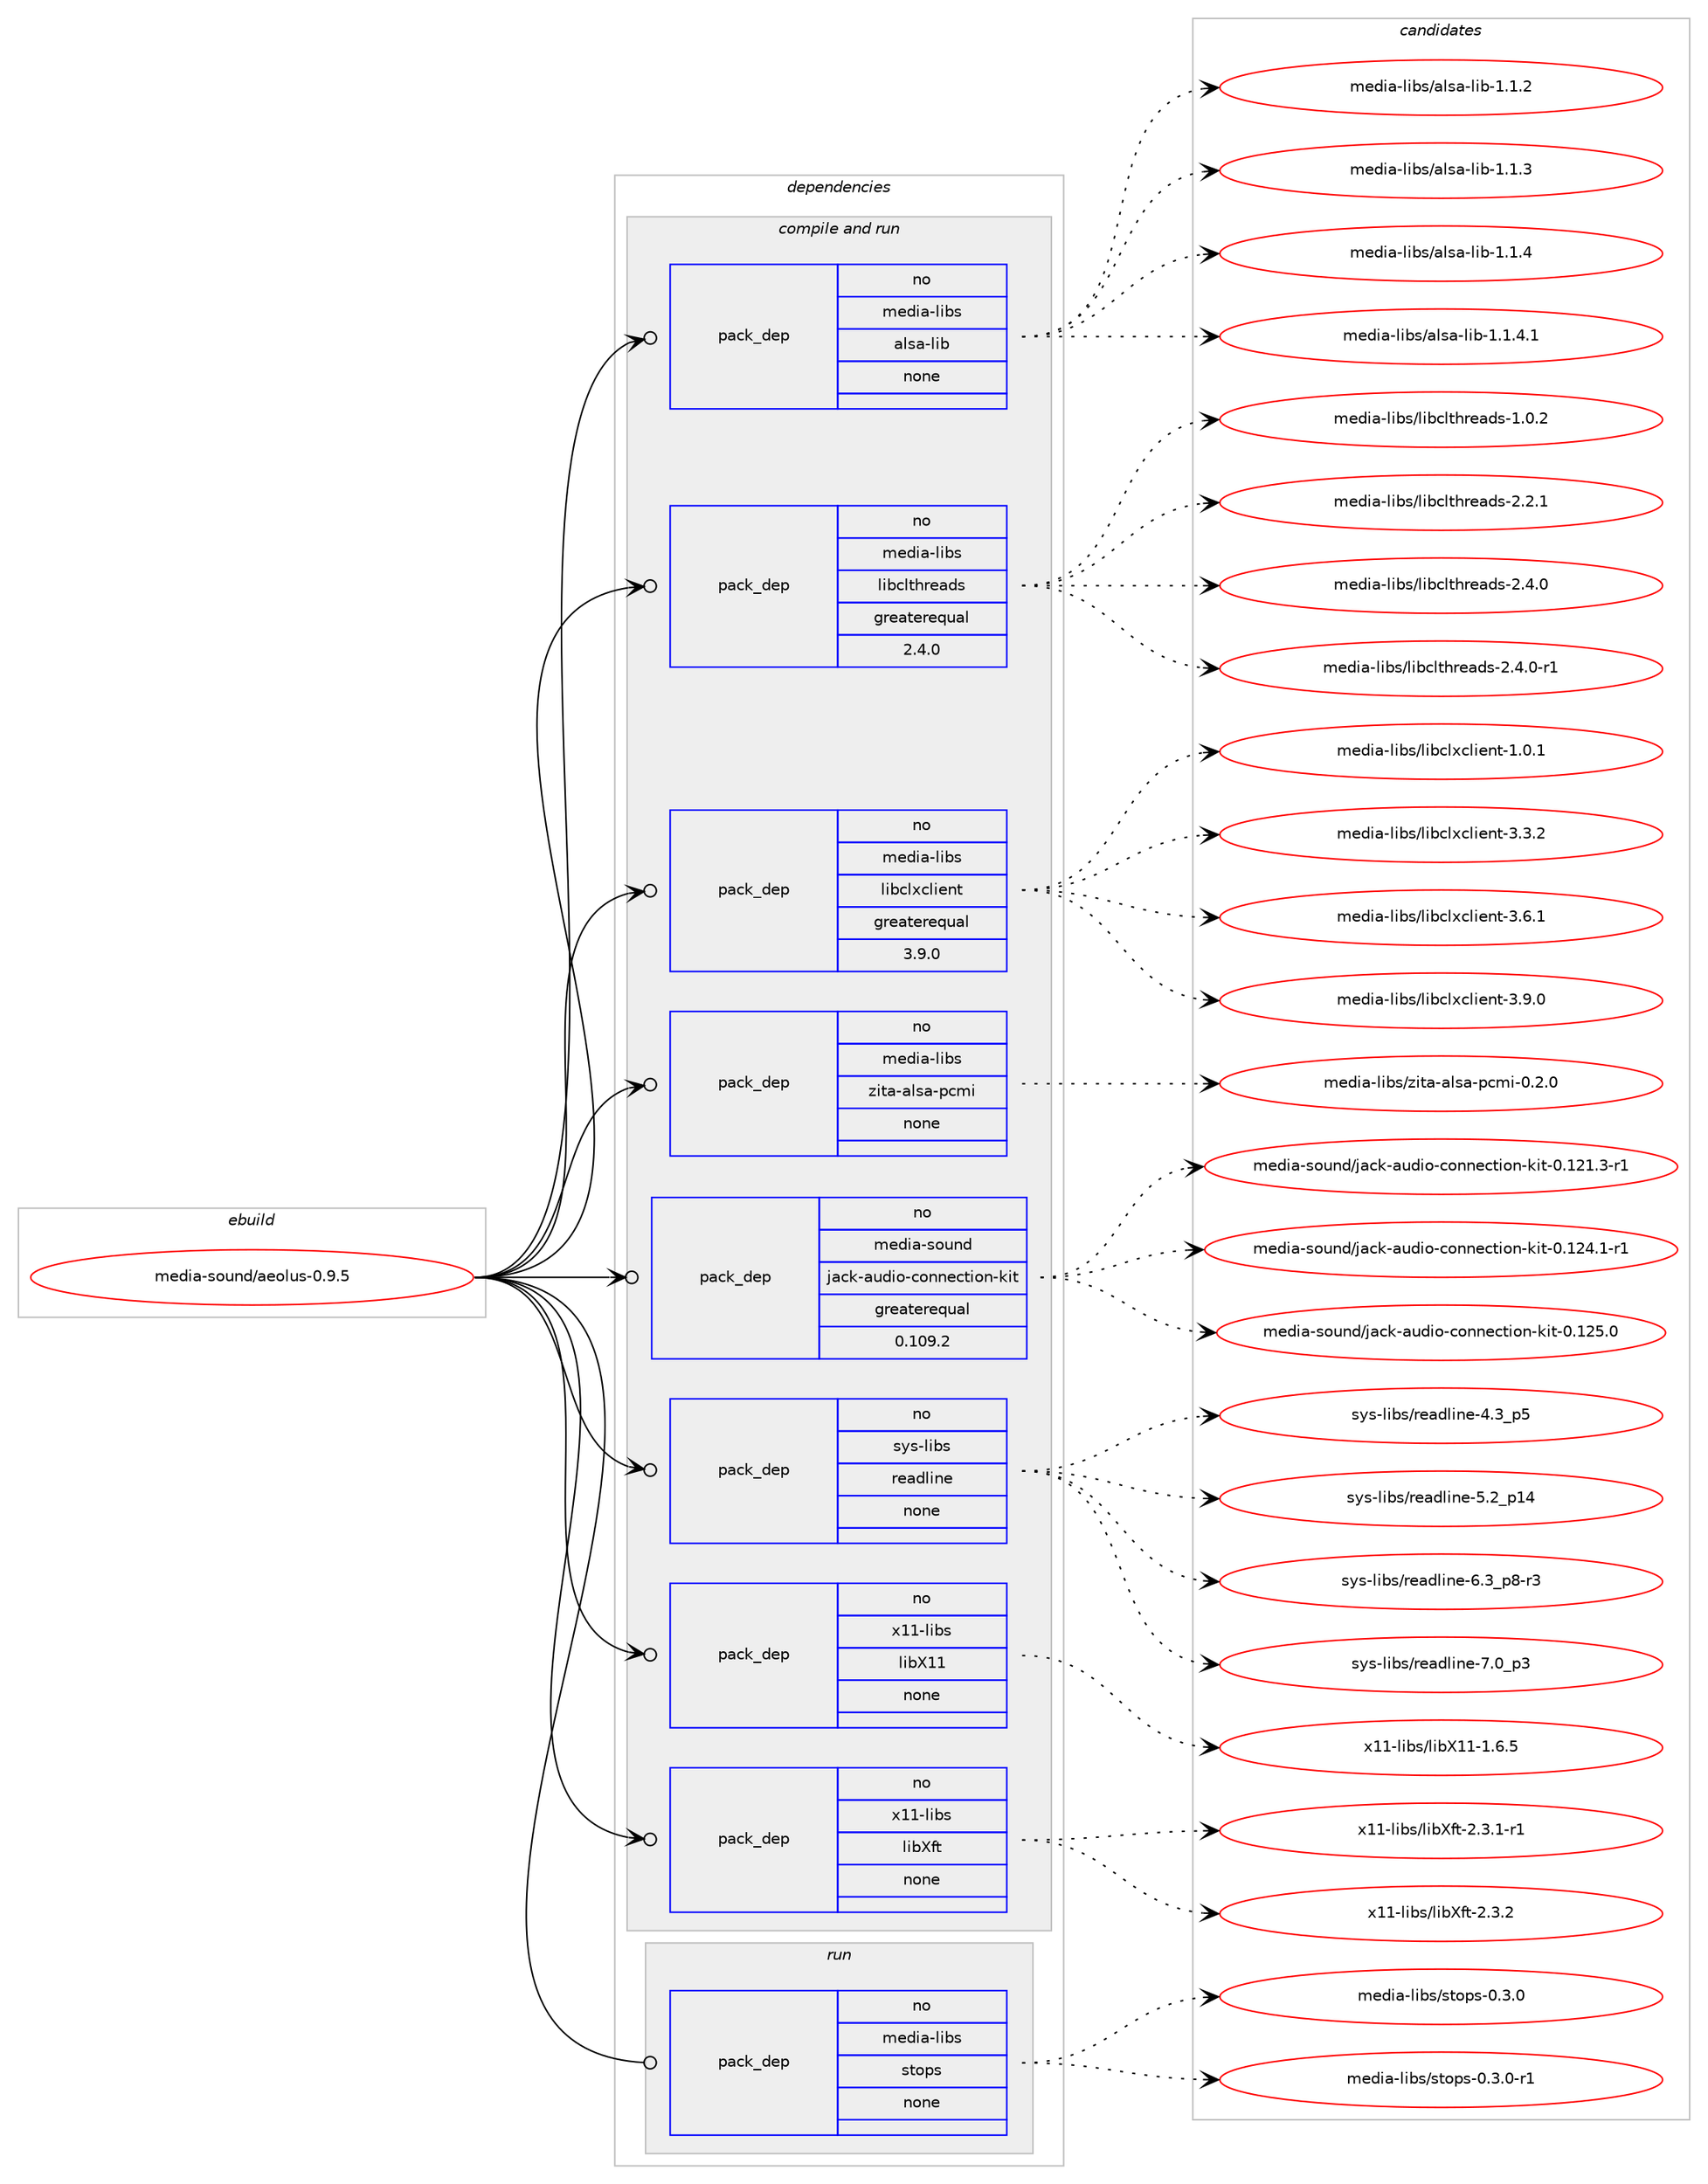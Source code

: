 digraph prolog {

# *************
# Graph options
# *************

newrank=true;
concentrate=true;
compound=true;
graph [rankdir=LR,fontname=Helvetica,fontsize=10,ranksep=1.5];#, ranksep=2.5, nodesep=0.2];
edge  [arrowhead=vee];
node  [fontname=Helvetica,fontsize=10];

# **********
# The ebuild
# **********

subgraph cluster_leftcol {
color=gray;
rank=same;
label=<<i>ebuild</i>>;
id [label="media-sound/aeolus-0.9.5", color=red, width=4, href="../media-sound/aeolus-0.9.5.svg"];
}

# ****************
# The dependencies
# ****************

subgraph cluster_midcol {
color=gray;
label=<<i>dependencies</i>>;
subgraph cluster_compile {
fillcolor="#eeeeee";
style=filled;
label=<<i>compile</i>>;
}
subgraph cluster_compileandrun {
fillcolor="#eeeeee";
style=filled;
label=<<i>compile and run</i>>;
subgraph pack279222 {
dependency377988 [label=<<TABLE BORDER="0" CELLBORDER="1" CELLSPACING="0" CELLPADDING="4" WIDTH="220"><TR><TD ROWSPAN="6" CELLPADDING="30">pack_dep</TD></TR><TR><TD WIDTH="110">no</TD></TR><TR><TD>media-libs</TD></TR><TR><TD>alsa-lib</TD></TR><TR><TD>none</TD></TR><TR><TD></TD></TR></TABLE>>, shape=none, color=blue];
}
id:e -> dependency377988:w [weight=20,style="solid",arrowhead="odotvee"];
subgraph pack279223 {
dependency377989 [label=<<TABLE BORDER="0" CELLBORDER="1" CELLSPACING="0" CELLPADDING="4" WIDTH="220"><TR><TD ROWSPAN="6" CELLPADDING="30">pack_dep</TD></TR><TR><TD WIDTH="110">no</TD></TR><TR><TD>media-libs</TD></TR><TR><TD>libclthreads</TD></TR><TR><TD>greaterequal</TD></TR><TR><TD>2.4.0</TD></TR></TABLE>>, shape=none, color=blue];
}
id:e -> dependency377989:w [weight=20,style="solid",arrowhead="odotvee"];
subgraph pack279224 {
dependency377990 [label=<<TABLE BORDER="0" CELLBORDER="1" CELLSPACING="0" CELLPADDING="4" WIDTH="220"><TR><TD ROWSPAN="6" CELLPADDING="30">pack_dep</TD></TR><TR><TD WIDTH="110">no</TD></TR><TR><TD>media-libs</TD></TR><TR><TD>libclxclient</TD></TR><TR><TD>greaterequal</TD></TR><TR><TD>3.9.0</TD></TR></TABLE>>, shape=none, color=blue];
}
id:e -> dependency377990:w [weight=20,style="solid",arrowhead="odotvee"];
subgraph pack279225 {
dependency377991 [label=<<TABLE BORDER="0" CELLBORDER="1" CELLSPACING="0" CELLPADDING="4" WIDTH="220"><TR><TD ROWSPAN="6" CELLPADDING="30">pack_dep</TD></TR><TR><TD WIDTH="110">no</TD></TR><TR><TD>media-libs</TD></TR><TR><TD>zita-alsa-pcmi</TD></TR><TR><TD>none</TD></TR><TR><TD></TD></TR></TABLE>>, shape=none, color=blue];
}
id:e -> dependency377991:w [weight=20,style="solid",arrowhead="odotvee"];
subgraph pack279226 {
dependency377992 [label=<<TABLE BORDER="0" CELLBORDER="1" CELLSPACING="0" CELLPADDING="4" WIDTH="220"><TR><TD ROWSPAN="6" CELLPADDING="30">pack_dep</TD></TR><TR><TD WIDTH="110">no</TD></TR><TR><TD>media-sound</TD></TR><TR><TD>jack-audio-connection-kit</TD></TR><TR><TD>greaterequal</TD></TR><TR><TD>0.109.2</TD></TR></TABLE>>, shape=none, color=blue];
}
id:e -> dependency377992:w [weight=20,style="solid",arrowhead="odotvee"];
subgraph pack279227 {
dependency377993 [label=<<TABLE BORDER="0" CELLBORDER="1" CELLSPACING="0" CELLPADDING="4" WIDTH="220"><TR><TD ROWSPAN="6" CELLPADDING="30">pack_dep</TD></TR><TR><TD WIDTH="110">no</TD></TR><TR><TD>sys-libs</TD></TR><TR><TD>readline</TD></TR><TR><TD>none</TD></TR><TR><TD></TD></TR></TABLE>>, shape=none, color=blue];
}
id:e -> dependency377993:w [weight=20,style="solid",arrowhead="odotvee"];
subgraph pack279228 {
dependency377994 [label=<<TABLE BORDER="0" CELLBORDER="1" CELLSPACING="0" CELLPADDING="4" WIDTH="220"><TR><TD ROWSPAN="6" CELLPADDING="30">pack_dep</TD></TR><TR><TD WIDTH="110">no</TD></TR><TR><TD>x11-libs</TD></TR><TR><TD>libX11</TD></TR><TR><TD>none</TD></TR><TR><TD></TD></TR></TABLE>>, shape=none, color=blue];
}
id:e -> dependency377994:w [weight=20,style="solid",arrowhead="odotvee"];
subgraph pack279229 {
dependency377995 [label=<<TABLE BORDER="0" CELLBORDER="1" CELLSPACING="0" CELLPADDING="4" WIDTH="220"><TR><TD ROWSPAN="6" CELLPADDING="30">pack_dep</TD></TR><TR><TD WIDTH="110">no</TD></TR><TR><TD>x11-libs</TD></TR><TR><TD>libXft</TD></TR><TR><TD>none</TD></TR><TR><TD></TD></TR></TABLE>>, shape=none, color=blue];
}
id:e -> dependency377995:w [weight=20,style="solid",arrowhead="odotvee"];
}
subgraph cluster_run {
fillcolor="#eeeeee";
style=filled;
label=<<i>run</i>>;
subgraph pack279230 {
dependency377996 [label=<<TABLE BORDER="0" CELLBORDER="1" CELLSPACING="0" CELLPADDING="4" WIDTH="220"><TR><TD ROWSPAN="6" CELLPADDING="30">pack_dep</TD></TR><TR><TD WIDTH="110">no</TD></TR><TR><TD>media-libs</TD></TR><TR><TD>stops</TD></TR><TR><TD>none</TD></TR><TR><TD></TD></TR></TABLE>>, shape=none, color=blue];
}
id:e -> dependency377996:w [weight=20,style="solid",arrowhead="odot"];
}
}

# **************
# The candidates
# **************

subgraph cluster_choices {
rank=same;
color=gray;
label=<<i>candidates</i>>;

subgraph choice279222 {
color=black;
nodesep=1;
choice1091011001059745108105981154797108115974510810598454946494650 [label="media-libs/alsa-lib-1.1.2", color=red, width=4,href="../media-libs/alsa-lib-1.1.2.svg"];
choice1091011001059745108105981154797108115974510810598454946494651 [label="media-libs/alsa-lib-1.1.3", color=red, width=4,href="../media-libs/alsa-lib-1.1.3.svg"];
choice1091011001059745108105981154797108115974510810598454946494652 [label="media-libs/alsa-lib-1.1.4", color=red, width=4,href="../media-libs/alsa-lib-1.1.4.svg"];
choice10910110010597451081059811547971081159745108105984549464946524649 [label="media-libs/alsa-lib-1.1.4.1", color=red, width=4,href="../media-libs/alsa-lib-1.1.4.1.svg"];
dependency377988:e -> choice1091011001059745108105981154797108115974510810598454946494650:w [style=dotted,weight="100"];
dependency377988:e -> choice1091011001059745108105981154797108115974510810598454946494651:w [style=dotted,weight="100"];
dependency377988:e -> choice1091011001059745108105981154797108115974510810598454946494652:w [style=dotted,weight="100"];
dependency377988:e -> choice10910110010597451081059811547971081159745108105984549464946524649:w [style=dotted,weight="100"];
}
subgraph choice279223 {
color=black;
nodesep=1;
choice10910110010597451081059811547108105989910811610411410197100115454946484650 [label="media-libs/libclthreads-1.0.2", color=red, width=4,href="../media-libs/libclthreads-1.0.2.svg"];
choice10910110010597451081059811547108105989910811610411410197100115455046504649 [label="media-libs/libclthreads-2.2.1", color=red, width=4,href="../media-libs/libclthreads-2.2.1.svg"];
choice10910110010597451081059811547108105989910811610411410197100115455046524648 [label="media-libs/libclthreads-2.4.0", color=red, width=4,href="../media-libs/libclthreads-2.4.0.svg"];
choice109101100105974510810598115471081059899108116104114101971001154550465246484511449 [label="media-libs/libclthreads-2.4.0-r1", color=red, width=4,href="../media-libs/libclthreads-2.4.0-r1.svg"];
dependency377989:e -> choice10910110010597451081059811547108105989910811610411410197100115454946484650:w [style=dotted,weight="100"];
dependency377989:e -> choice10910110010597451081059811547108105989910811610411410197100115455046504649:w [style=dotted,weight="100"];
dependency377989:e -> choice10910110010597451081059811547108105989910811610411410197100115455046524648:w [style=dotted,weight="100"];
dependency377989:e -> choice109101100105974510810598115471081059899108116104114101971001154550465246484511449:w [style=dotted,weight="100"];
}
subgraph choice279224 {
color=black;
nodesep=1;
choice10910110010597451081059811547108105989910812099108105101110116454946484649 [label="media-libs/libclxclient-1.0.1", color=red, width=4,href="../media-libs/libclxclient-1.0.1.svg"];
choice10910110010597451081059811547108105989910812099108105101110116455146514650 [label="media-libs/libclxclient-3.3.2", color=red, width=4,href="../media-libs/libclxclient-3.3.2.svg"];
choice10910110010597451081059811547108105989910812099108105101110116455146544649 [label="media-libs/libclxclient-3.6.1", color=red, width=4,href="../media-libs/libclxclient-3.6.1.svg"];
choice10910110010597451081059811547108105989910812099108105101110116455146574648 [label="media-libs/libclxclient-3.9.0", color=red, width=4,href="../media-libs/libclxclient-3.9.0.svg"];
dependency377990:e -> choice10910110010597451081059811547108105989910812099108105101110116454946484649:w [style=dotted,weight="100"];
dependency377990:e -> choice10910110010597451081059811547108105989910812099108105101110116455146514650:w [style=dotted,weight="100"];
dependency377990:e -> choice10910110010597451081059811547108105989910812099108105101110116455146544649:w [style=dotted,weight="100"];
dependency377990:e -> choice10910110010597451081059811547108105989910812099108105101110116455146574648:w [style=dotted,weight="100"];
}
subgraph choice279225 {
color=black;
nodesep=1;
choice10910110010597451081059811547122105116974597108115974511299109105454846504648 [label="media-libs/zita-alsa-pcmi-0.2.0", color=red, width=4,href="../media-libs/zita-alsa-pcmi-0.2.0.svg"];
dependency377991:e -> choice10910110010597451081059811547122105116974597108115974511299109105454846504648:w [style=dotted,weight="100"];
}
subgraph choice279226 {
color=black;
nodesep=1;
choice109101100105974511511111711010047106979910745971171001051114599111110110101991161051111104510710511645484649504946514511449 [label="media-sound/jack-audio-connection-kit-0.121.3-r1", color=red, width=4,href="../media-sound/jack-audio-connection-kit-0.121.3-r1.svg"];
choice109101100105974511511111711010047106979910745971171001051114599111110110101991161051111104510710511645484649505246494511449 [label="media-sound/jack-audio-connection-kit-0.124.1-r1", color=red, width=4,href="../media-sound/jack-audio-connection-kit-0.124.1-r1.svg"];
choice10910110010597451151111171101004710697991074597117100105111459911111011010199116105111110451071051164548464950534648 [label="media-sound/jack-audio-connection-kit-0.125.0", color=red, width=4,href="../media-sound/jack-audio-connection-kit-0.125.0.svg"];
dependency377992:e -> choice109101100105974511511111711010047106979910745971171001051114599111110110101991161051111104510710511645484649504946514511449:w [style=dotted,weight="100"];
dependency377992:e -> choice109101100105974511511111711010047106979910745971171001051114599111110110101991161051111104510710511645484649505246494511449:w [style=dotted,weight="100"];
dependency377992:e -> choice10910110010597451151111171101004710697991074597117100105111459911111011010199116105111110451071051164548464950534648:w [style=dotted,weight="100"];
}
subgraph choice279227 {
color=black;
nodesep=1;
choice11512111545108105981154711410197100108105110101455246519511253 [label="sys-libs/readline-4.3_p5", color=red, width=4,href="../sys-libs/readline-4.3_p5.svg"];
choice1151211154510810598115471141019710010810511010145534650951124952 [label="sys-libs/readline-5.2_p14", color=red, width=4,href="../sys-libs/readline-5.2_p14.svg"];
choice115121115451081059811547114101971001081051101014554465195112564511451 [label="sys-libs/readline-6.3_p8-r3", color=red, width=4,href="../sys-libs/readline-6.3_p8-r3.svg"];
choice11512111545108105981154711410197100108105110101455546489511251 [label="sys-libs/readline-7.0_p3", color=red, width=4,href="../sys-libs/readline-7.0_p3.svg"];
dependency377993:e -> choice11512111545108105981154711410197100108105110101455246519511253:w [style=dotted,weight="100"];
dependency377993:e -> choice1151211154510810598115471141019710010810511010145534650951124952:w [style=dotted,weight="100"];
dependency377993:e -> choice115121115451081059811547114101971001081051101014554465195112564511451:w [style=dotted,weight="100"];
dependency377993:e -> choice11512111545108105981154711410197100108105110101455546489511251:w [style=dotted,weight="100"];
}
subgraph choice279228 {
color=black;
nodesep=1;
choice120494945108105981154710810598884949454946544653 [label="x11-libs/libX11-1.6.5", color=red, width=4,href="../x11-libs/libX11-1.6.5.svg"];
dependency377994:e -> choice120494945108105981154710810598884949454946544653:w [style=dotted,weight="100"];
}
subgraph choice279229 {
color=black;
nodesep=1;
choice120494945108105981154710810598881021164550465146494511449 [label="x11-libs/libXft-2.3.1-r1", color=red, width=4,href="../x11-libs/libXft-2.3.1-r1.svg"];
choice12049494510810598115471081059888102116455046514650 [label="x11-libs/libXft-2.3.2", color=red, width=4,href="../x11-libs/libXft-2.3.2.svg"];
dependency377995:e -> choice120494945108105981154710810598881021164550465146494511449:w [style=dotted,weight="100"];
dependency377995:e -> choice12049494510810598115471081059888102116455046514650:w [style=dotted,weight="100"];
}
subgraph choice279230 {
color=black;
nodesep=1;
choice10910110010597451081059811547115116111112115454846514648 [label="media-libs/stops-0.3.0", color=red, width=4,href="../media-libs/stops-0.3.0.svg"];
choice109101100105974510810598115471151161111121154548465146484511449 [label="media-libs/stops-0.3.0-r1", color=red, width=4,href="../media-libs/stops-0.3.0-r1.svg"];
dependency377996:e -> choice10910110010597451081059811547115116111112115454846514648:w [style=dotted,weight="100"];
dependency377996:e -> choice109101100105974510810598115471151161111121154548465146484511449:w [style=dotted,weight="100"];
}
}

}
